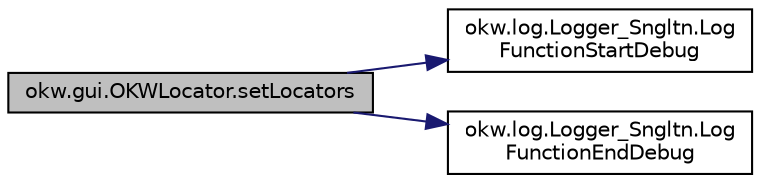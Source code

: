 digraph "okw.gui.OKWLocator.setLocators"
{
 // INTERACTIVE_SVG=YES
 // LATEX_PDF_SIZE
  edge [fontname="Helvetica",fontsize="10",labelfontname="Helvetica",labelfontsize="10"];
  node [fontname="Helvetica",fontsize="10",shape=record];
  rankdir="LR";
  Node128 [label="okw.gui.OKWLocator.setLocators",height=0.2,width=0.4,color="black", fillcolor="grey75", style="filled", fontcolor="black",tooltip="Setzt den Wert (z.B."];
  Node128 -> Node129 [color="midnightblue",fontsize="10",style="solid",fontname="Helvetica"];
  Node129 [label="okw.log.Logger_Sngltn.Log\lFunctionStartDebug",height=0.2,width=0.4,color="black", fillcolor="white", style="filled",URL="$classokw_1_1log_1_1_logger___sngltn.html#a2d4c3d22d2a52b92873ee2f3853d9c42",tooltip="LogFunctionStartDebug:"];
  Node128 -> Node130 [color="midnightblue",fontsize="10",style="solid",fontname="Helvetica"];
  Node130 [label="okw.log.Logger_Sngltn.Log\lFunctionEndDebug",height=0.2,width=0.4,color="black", fillcolor="white", style="filled",URL="$classokw_1_1log_1_1_logger___sngltn.html#a91b192a4e0381f6d02b791693d0fab84",tooltip="LogFunctionEndDebug:"];
}
